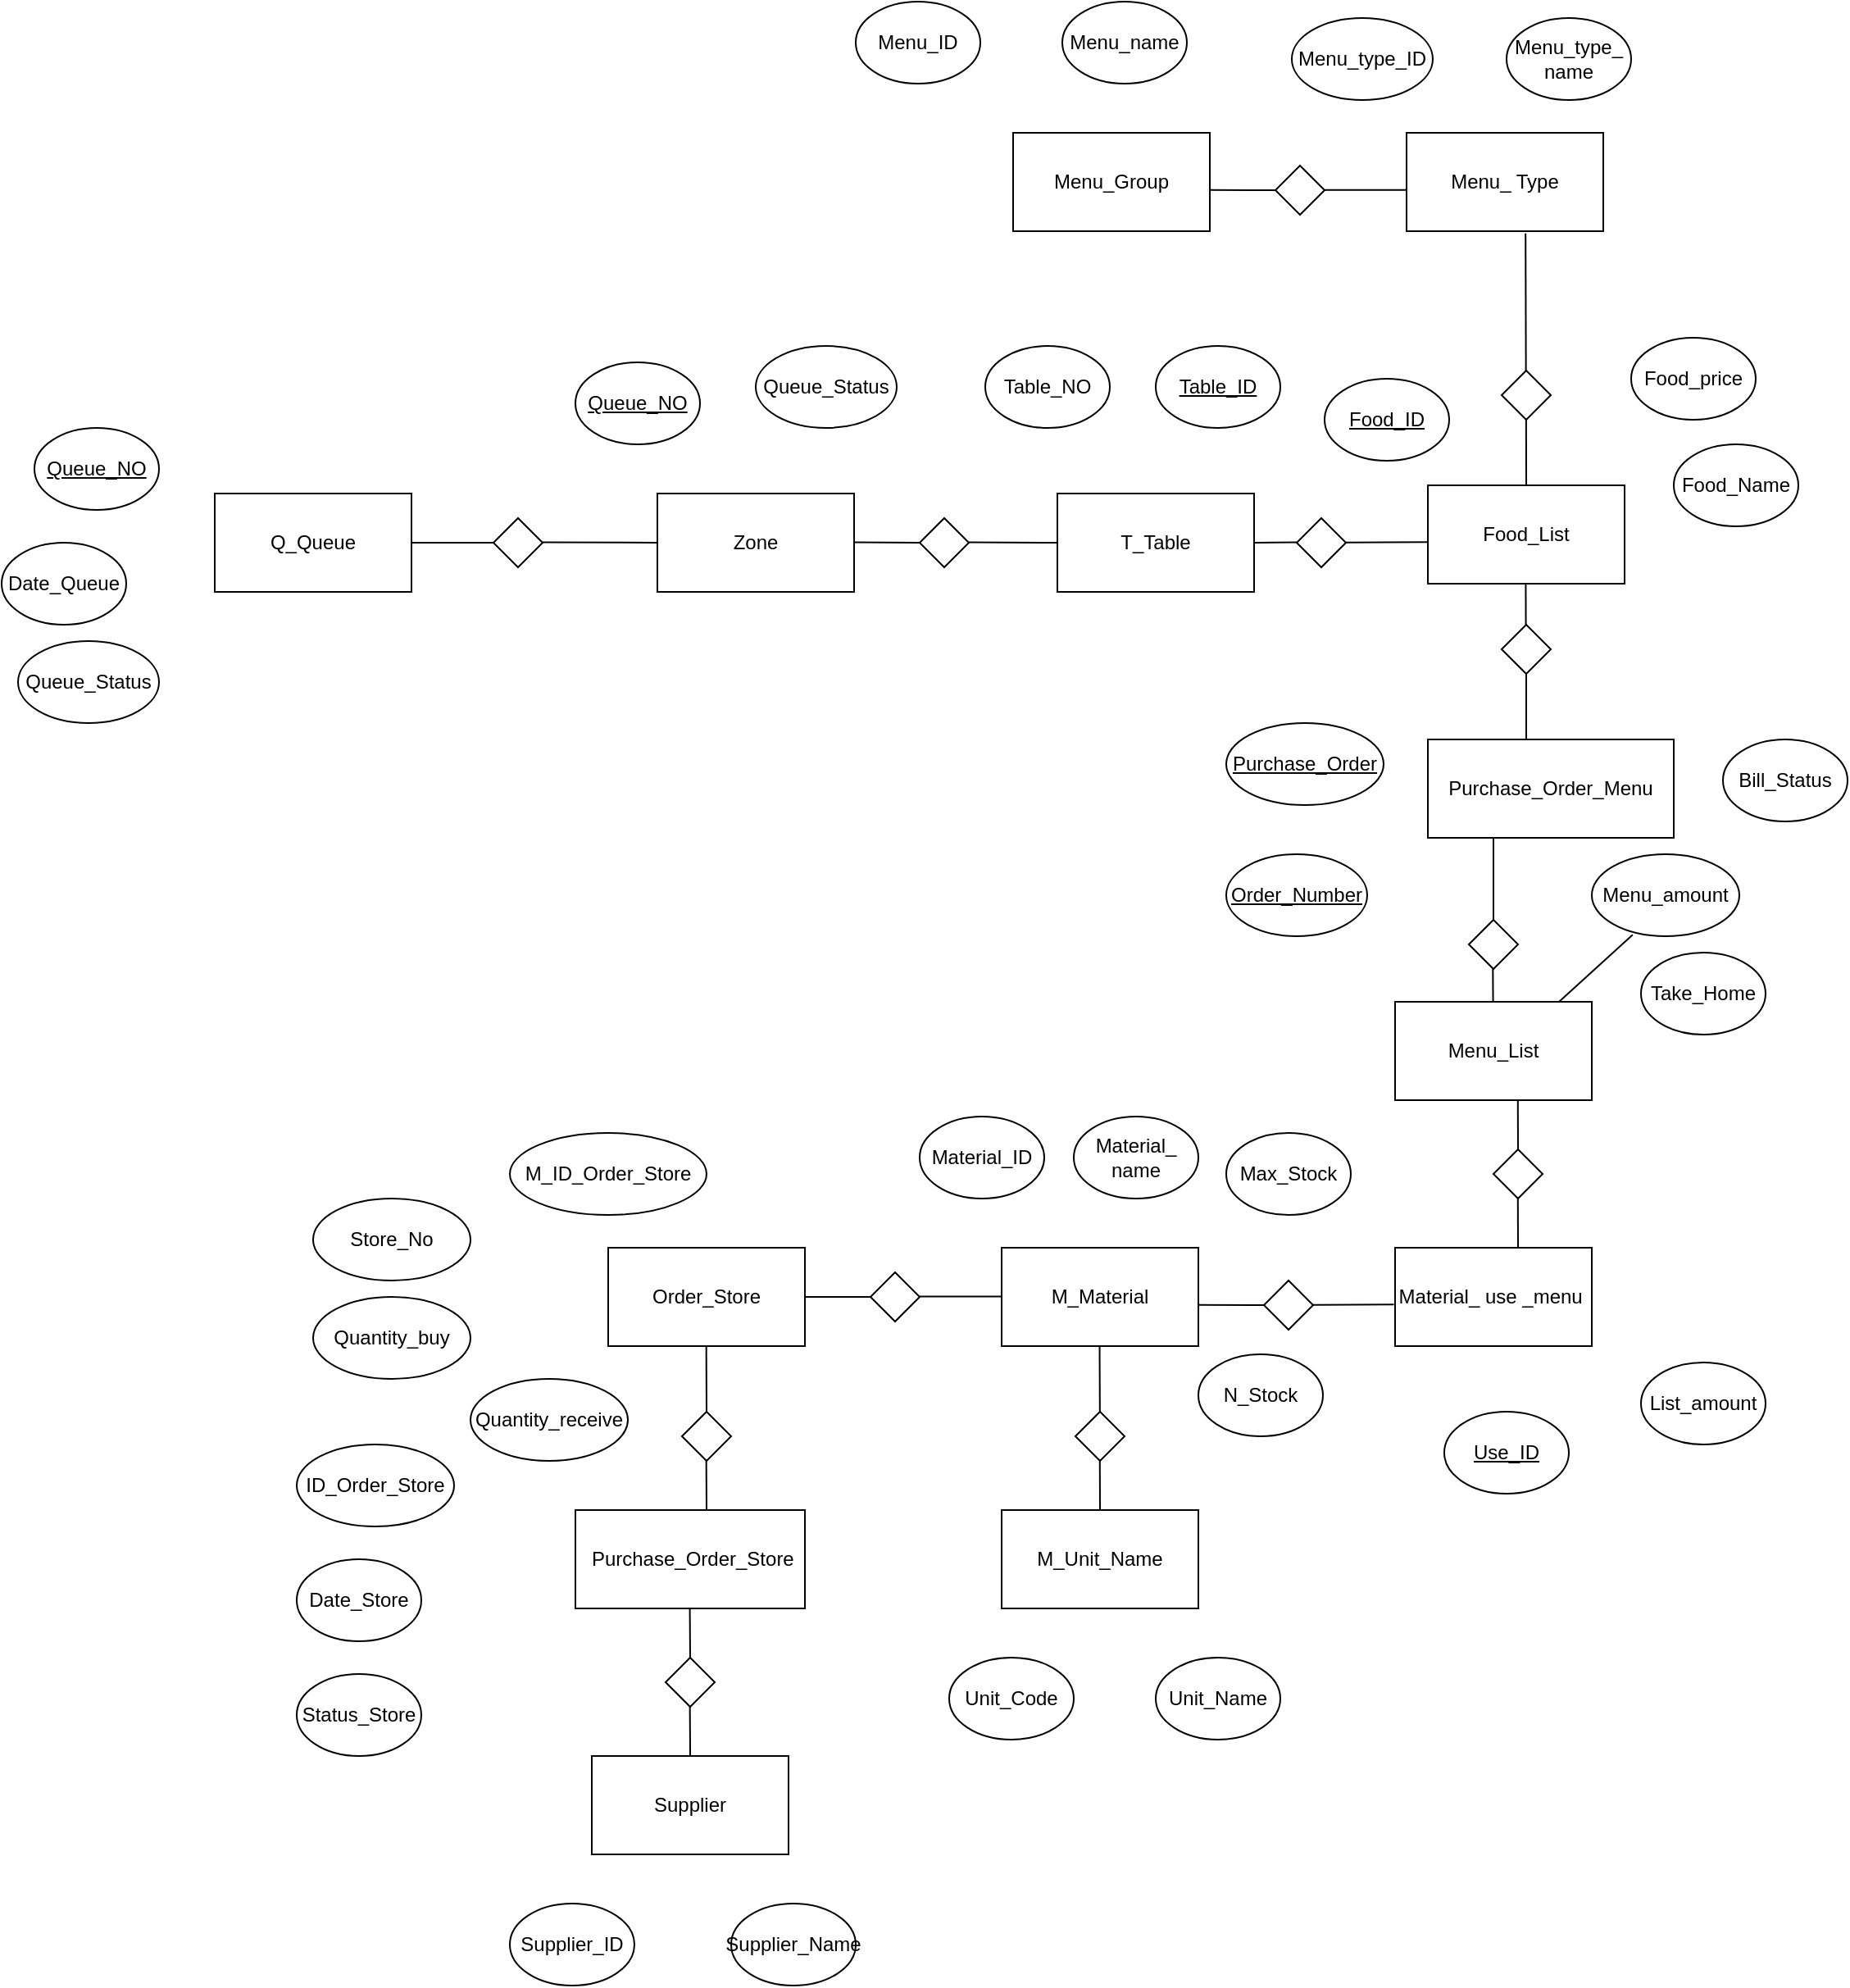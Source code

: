 <mxfile version="24.0.7" type="github">
  <diagram name="หน้า-1" id="NC8CfdXMqsGIgtxX-ItK">
    <mxGraphModel dx="1685" dy="1555" grid="1" gridSize="10" guides="1" tooltips="1" connect="1" arrows="1" fold="1" page="1" pageScale="1" pageWidth="827" pageHeight="1169" math="0" shadow="0">
      <root>
        <mxCell id="0" />
        <mxCell id="1" parent="0" />
        <mxCell id="oNc5xV1l3uZRWg-EU25s-1" value="Q_Queue" style="rounded=0;whiteSpace=wrap;html=1;" vertex="1" parent="1">
          <mxGeometry x="-160" y="60" width="120" height="60" as="geometry" />
        </mxCell>
        <mxCell id="oNc5xV1l3uZRWg-EU25s-2" value="T_Table" style="rounded=0;whiteSpace=wrap;html=1;" vertex="1" parent="1">
          <mxGeometry x="354" y="60" width="120" height="60" as="geometry" />
        </mxCell>
        <mxCell id="oNc5xV1l3uZRWg-EU25s-3" value="Menu_List" style="rounded=0;whiteSpace=wrap;html=1;" vertex="1" parent="1">
          <mxGeometry x="560" y="370" width="120" height="60" as="geometry" />
        </mxCell>
        <mxCell id="oNc5xV1l3uZRWg-EU25s-4" value="Purchase_Order_Menu" style="rounded=0;whiteSpace=wrap;html=1;" vertex="1" parent="1">
          <mxGeometry x="580" y="210" width="150" height="60" as="geometry" />
        </mxCell>
        <mxCell id="oNc5xV1l3uZRWg-EU25s-5" value="Food_List" style="rounded=0;whiteSpace=wrap;html=1;" vertex="1" parent="1">
          <mxGeometry x="580" y="55" width="120" height="60" as="geometry" />
        </mxCell>
        <mxCell id="oNc5xV1l3uZRWg-EU25s-6" value="Material_ use _menu&amp;nbsp;" style="rounded=0;whiteSpace=wrap;html=1;" vertex="1" parent="1">
          <mxGeometry x="560" y="520" width="120" height="60" as="geometry" />
        </mxCell>
        <mxCell id="oNc5xV1l3uZRWg-EU25s-7" value="M_Material" style="rounded=0;whiteSpace=wrap;html=1;" vertex="1" parent="1">
          <mxGeometry x="320" y="520" width="120" height="60" as="geometry" />
        </mxCell>
        <mxCell id="oNc5xV1l3uZRWg-EU25s-8" value="Menu_ Type" style="rounded=0;whiteSpace=wrap;html=1;" vertex="1" parent="1">
          <mxGeometry x="567" y="-160" width="120" height="60" as="geometry" />
        </mxCell>
        <mxCell id="oNc5xV1l3uZRWg-EU25s-9" value="&amp;nbsp;Menu_Group&amp;nbsp;" style="rounded=0;whiteSpace=wrap;html=1;" vertex="1" parent="1">
          <mxGeometry x="327" y="-160" width="120" height="60" as="geometry" />
        </mxCell>
        <mxCell id="oNc5xV1l3uZRWg-EU25s-10" value="M_Unit_Name" style="rounded=0;whiteSpace=wrap;html=1;" vertex="1" parent="1">
          <mxGeometry x="320" y="680" width="120" height="60" as="geometry" />
        </mxCell>
        <mxCell id="oNc5xV1l3uZRWg-EU25s-11" value="Zone" style="rounded=0;whiteSpace=wrap;html=1;" vertex="1" parent="1">
          <mxGeometry x="110" y="60" width="120" height="60" as="geometry" />
        </mxCell>
        <mxCell id="oNc5xV1l3uZRWg-EU25s-12" value="Order_Store" style="rounded=0;whiteSpace=wrap;html=1;" vertex="1" parent="1">
          <mxGeometry x="80" y="520" width="120" height="60" as="geometry" />
        </mxCell>
        <mxCell id="oNc5xV1l3uZRWg-EU25s-13" value="&amp;nbsp;Purchase_Order_Store" style="rounded=0;whiteSpace=wrap;html=1;" vertex="1" parent="1">
          <mxGeometry x="60" y="680" width="140" height="60" as="geometry" />
        </mxCell>
        <mxCell id="oNc5xV1l3uZRWg-EU25s-14" value="Supplier" style="rounded=0;whiteSpace=wrap;html=1;" vertex="1" parent="1">
          <mxGeometry x="70" y="830" width="120" height="60" as="geometry" />
        </mxCell>
        <mxCell id="oNc5xV1l3uZRWg-EU25s-18" value="" style="rhombus;whiteSpace=wrap;html=1;" vertex="1" parent="1">
          <mxGeometry x="10" y="75" width="30" height="30" as="geometry" />
        </mxCell>
        <mxCell id="oNc5xV1l3uZRWg-EU25s-20" value="" style="endArrow=none;html=1;rounded=0;" edge="1" parent="1" source="oNc5xV1l3uZRWg-EU25s-1">
          <mxGeometry width="50" height="50" relative="1" as="geometry">
            <mxPoint x="-40" y="140" as="sourcePoint" />
            <mxPoint x="10" y="90" as="targetPoint" />
          </mxGeometry>
        </mxCell>
        <mxCell id="oNc5xV1l3uZRWg-EU25s-21" value="" style="endArrow=none;html=1;rounded=0;entryX=0;entryY=0.5;entryDx=0;entryDy=0;" edge="1" parent="1" target="oNc5xV1l3uZRWg-EU25s-11">
          <mxGeometry width="50" height="50" relative="1" as="geometry">
            <mxPoint x="40" y="89.76" as="sourcePoint" />
            <mxPoint x="90" y="89.76" as="targetPoint" />
          </mxGeometry>
        </mxCell>
        <mxCell id="oNc5xV1l3uZRWg-EU25s-22" value="" style="rhombus;whiteSpace=wrap;html=1;" vertex="1" parent="1">
          <mxGeometry x="270" y="75" width="30" height="30" as="geometry" />
        </mxCell>
        <mxCell id="oNc5xV1l3uZRWg-EU25s-23" value="" style="endArrow=none;html=1;rounded=0;" edge="1" parent="1">
          <mxGeometry width="50" height="50" relative="1" as="geometry">
            <mxPoint x="230" y="89.76" as="sourcePoint" />
            <mxPoint x="270" y="90" as="targetPoint" />
          </mxGeometry>
        </mxCell>
        <mxCell id="oNc5xV1l3uZRWg-EU25s-24" value="" style="endArrow=none;html=1;rounded=0;entryX=0;entryY=0.5;entryDx=0;entryDy=0;" edge="1" parent="1" target="oNc5xV1l3uZRWg-EU25s-2">
          <mxGeometry width="50" height="50" relative="1" as="geometry">
            <mxPoint x="300" y="89.76" as="sourcePoint" />
            <mxPoint x="350" y="89.76" as="targetPoint" />
          </mxGeometry>
        </mxCell>
        <mxCell id="oNc5xV1l3uZRWg-EU25s-25" value="" style="rhombus;whiteSpace=wrap;html=1;" vertex="1" parent="1">
          <mxGeometry x="500" y="75" width="30" height="30" as="geometry" />
        </mxCell>
        <mxCell id="oNc5xV1l3uZRWg-EU25s-26" value="" style="endArrow=none;html=1;rounded=0;exitX=1;exitY=0.5;exitDx=0;exitDy=0;" edge="1" parent="1" source="oNc5xV1l3uZRWg-EU25s-2">
          <mxGeometry width="50" height="50" relative="1" as="geometry">
            <mxPoint x="480" y="90" as="sourcePoint" />
            <mxPoint x="500" y="89.76" as="targetPoint" />
          </mxGeometry>
        </mxCell>
        <mxCell id="oNc5xV1l3uZRWg-EU25s-30" value="" style="endArrow=none;html=1;rounded=0;exitX=0.4;exitY=0.003;exitDx=0;exitDy=0;exitPerimeter=0;" edge="1" parent="1" source="oNc5xV1l3uZRWg-EU25s-4" target="oNc5xV1l3uZRWg-EU25s-36">
          <mxGeometry width="50" height="50" relative="1" as="geometry">
            <mxPoint x="1109.92" y="230" as="sourcePoint" />
            <mxPoint x="1109.92" y="210" as="targetPoint" />
          </mxGeometry>
        </mxCell>
        <mxCell id="oNc5xV1l3uZRWg-EU25s-31" value="" style="rhombus;whiteSpace=wrap;html=1;" vertex="1" parent="1">
          <mxGeometry x="625" y="-15" width="30" height="30" as="geometry" />
        </mxCell>
        <mxCell id="oNc5xV1l3uZRWg-EU25s-33" value="" style="endArrow=none;html=1;rounded=0;exitX=0.4;exitY=0.003;exitDx=0;exitDy=0;exitPerimeter=0;" edge="1" parent="1">
          <mxGeometry width="50" height="50" relative="1" as="geometry">
            <mxPoint x="639.79" y="145" as="sourcePoint" />
            <mxPoint x="639.71" y="115" as="targetPoint" />
          </mxGeometry>
        </mxCell>
        <mxCell id="oNc5xV1l3uZRWg-EU25s-34" value="" style="endArrow=none;html=1;rounded=0;exitX=0.5;exitY=0;exitDx=0;exitDy=0;" edge="1" parent="1" source="oNc5xV1l3uZRWg-EU25s-5">
          <mxGeometry width="50" height="50" relative="1" as="geometry">
            <mxPoint x="640.01" y="45" as="sourcePoint" />
            <mxPoint x="639.93" y="15" as="targetPoint" />
          </mxGeometry>
        </mxCell>
        <mxCell id="oNc5xV1l3uZRWg-EU25s-36" value="" style="rhombus;whiteSpace=wrap;html=1;" vertex="1" parent="1">
          <mxGeometry x="625" y="140" width="30" height="30" as="geometry" />
        </mxCell>
        <mxCell id="oNc5xV1l3uZRWg-EU25s-37" value="" style="rhombus;whiteSpace=wrap;html=1;" vertex="1" parent="1">
          <mxGeometry x="487" y="-140" width="30" height="30" as="geometry" />
        </mxCell>
        <mxCell id="oNc5xV1l3uZRWg-EU25s-38" value="" style="rhombus;whiteSpace=wrap;html=1;" vertex="1" parent="1">
          <mxGeometry x="480" y="540" width="30" height="30" as="geometry" />
        </mxCell>
        <mxCell id="oNc5xV1l3uZRWg-EU25s-39" value="" style="rhombus;whiteSpace=wrap;html=1;" vertex="1" parent="1">
          <mxGeometry x="240" y="535" width="30" height="30" as="geometry" />
        </mxCell>
        <mxCell id="oNc5xV1l3uZRWg-EU25s-40" value="" style="rhombus;whiteSpace=wrap;html=1;" vertex="1" parent="1">
          <mxGeometry x="365" y="620" width="30" height="30" as="geometry" />
        </mxCell>
        <mxCell id="oNc5xV1l3uZRWg-EU25s-41" value="" style="rhombus;whiteSpace=wrap;html=1;" vertex="1" parent="1">
          <mxGeometry x="125" y="620" width="30" height="30" as="geometry" />
        </mxCell>
        <mxCell id="oNc5xV1l3uZRWg-EU25s-42" value="" style="rhombus;whiteSpace=wrap;html=1;" vertex="1" parent="1">
          <mxGeometry x="115" y="770" width="30" height="30" as="geometry" />
        </mxCell>
        <mxCell id="oNc5xV1l3uZRWg-EU25s-45" value="" style="endArrow=none;html=1;rounded=0;exitX=0.5;exitY=0;exitDx=0;exitDy=0;" edge="1" parent="1">
          <mxGeometry width="50" height="50" relative="1" as="geometry">
            <mxPoint x="379.93" y="620" as="sourcePoint" />
            <mxPoint x="379.76" y="580" as="targetPoint" />
          </mxGeometry>
        </mxCell>
        <mxCell id="oNc5xV1l3uZRWg-EU25s-46" value="" style="endArrow=none;html=1;rounded=0;" edge="1" parent="1">
          <mxGeometry width="50" height="50" relative="1" as="geometry">
            <mxPoint x="380" y="680" as="sourcePoint" />
            <mxPoint x="379.9" y="650" as="targetPoint" />
          </mxGeometry>
        </mxCell>
        <mxCell id="oNc5xV1l3uZRWg-EU25s-47" value="" style="endArrow=none;html=1;rounded=0;exitX=0.5;exitY=0;exitDx=0;exitDy=0;" edge="1" parent="1">
          <mxGeometry width="50" height="50" relative="1" as="geometry">
            <mxPoint x="140.0" y="620" as="sourcePoint" />
            <mxPoint x="139.83" y="580" as="targetPoint" />
          </mxGeometry>
        </mxCell>
        <mxCell id="oNc5xV1l3uZRWg-EU25s-48" value="" style="endArrow=none;html=1;rounded=0;" edge="1" parent="1">
          <mxGeometry width="50" height="50" relative="1" as="geometry">
            <mxPoint x="140" y="680" as="sourcePoint" />
            <mxPoint x="139.83" y="650" as="targetPoint" />
          </mxGeometry>
        </mxCell>
        <mxCell id="oNc5xV1l3uZRWg-EU25s-49" value="" style="endArrow=none;html=1;rounded=0;" edge="1" parent="1">
          <mxGeometry width="50" height="50" relative="1" as="geometry">
            <mxPoint x="130" y="770" as="sourcePoint" />
            <mxPoint x="129.8" y="740" as="targetPoint" />
          </mxGeometry>
        </mxCell>
        <mxCell id="oNc5xV1l3uZRWg-EU25s-50" value="" style="endArrow=none;html=1;rounded=0;" edge="1" parent="1">
          <mxGeometry width="50" height="50" relative="1" as="geometry">
            <mxPoint x="130.03" y="830" as="sourcePoint" />
            <mxPoint x="129.83" y="800" as="targetPoint" />
          </mxGeometry>
        </mxCell>
        <mxCell id="oNc5xV1l3uZRWg-EU25s-51" value="" style="endArrow=none;html=1;rounded=0;entryX=-0.003;entryY=0.578;entryDx=0;entryDy=0;entryPerimeter=0;" edge="1" parent="1" target="oNc5xV1l3uZRWg-EU25s-5">
          <mxGeometry width="50" height="50" relative="1" as="geometry">
            <mxPoint x="530" y="89.88" as="sourcePoint" />
            <mxPoint x="584" y="90.12" as="targetPoint" />
          </mxGeometry>
        </mxCell>
        <mxCell id="oNc5xV1l3uZRWg-EU25s-53" value="" style="endArrow=none;html=1;rounded=0;entryX=0;entryY=0.582;entryDx=0;entryDy=0;entryPerimeter=0;" edge="1" parent="1" target="oNc5xV1l3uZRWg-EU25s-8">
          <mxGeometry width="50" height="50" relative="1" as="geometry">
            <mxPoint x="517" y="-125.1" as="sourcePoint" />
            <mxPoint x="557" y="-125" as="targetPoint" />
          </mxGeometry>
        </mxCell>
        <mxCell id="oNc5xV1l3uZRWg-EU25s-54" value="" style="endArrow=none;html=1;rounded=0;" edge="1" parent="1">
          <mxGeometry width="50" height="50" relative="1" as="geometry">
            <mxPoint x="447" y="-125.1" as="sourcePoint" />
            <mxPoint x="487" y="-125" as="targetPoint" />
          </mxGeometry>
        </mxCell>
        <mxCell id="oNc5xV1l3uZRWg-EU25s-55" value="" style="endArrow=none;html=1;rounded=0;entryX=0;entryY=0.582;entryDx=0;entryDy=0;entryPerimeter=0;" edge="1" parent="1">
          <mxGeometry width="50" height="50" relative="1" as="geometry">
            <mxPoint x="270" y="549.71" as="sourcePoint" />
            <mxPoint x="320" y="549.81" as="targetPoint" />
          </mxGeometry>
        </mxCell>
        <mxCell id="oNc5xV1l3uZRWg-EU25s-56" value="" style="endArrow=none;html=1;rounded=0;entryX=0;entryY=0.582;entryDx=0;entryDy=0;entryPerimeter=0;" edge="1" parent="1">
          <mxGeometry width="50" height="50" relative="1" as="geometry">
            <mxPoint x="200" y="550" as="sourcePoint" />
            <mxPoint x="240" y="550" as="targetPoint" />
          </mxGeometry>
        </mxCell>
        <mxCell id="oNc5xV1l3uZRWg-EU25s-57" value="" style="endArrow=none;html=1;rounded=0;" edge="1" parent="1">
          <mxGeometry width="50" height="50" relative="1" as="geometry">
            <mxPoint x="440" y="554.9" as="sourcePoint" />
            <mxPoint x="480" y="555" as="targetPoint" />
          </mxGeometry>
        </mxCell>
        <mxCell id="oNc5xV1l3uZRWg-EU25s-58" value="" style="endArrow=none;html=1;rounded=0;entryX=-0.006;entryY=0.578;entryDx=0;entryDy=0;entryPerimeter=0;" edge="1" parent="1" target="oNc5xV1l3uZRWg-EU25s-6">
          <mxGeometry width="50" height="50" relative="1" as="geometry">
            <mxPoint x="510" y="554.9" as="sourcePoint" />
            <mxPoint x="550" y="555" as="targetPoint" />
          </mxGeometry>
        </mxCell>
        <mxCell id="oNc5xV1l3uZRWg-EU25s-60" value="Material_&lt;div&gt;name&lt;/div&gt;" style="ellipse;whiteSpace=wrap;html=1;" vertex="1" parent="1">
          <mxGeometry x="364" y="440" width="76" height="50" as="geometry" />
        </mxCell>
        <mxCell id="oNc5xV1l3uZRWg-EU25s-62" value="Material_ID" style="ellipse;whiteSpace=wrap;html=1;" vertex="1" parent="1">
          <mxGeometry x="270" y="440" width="76" height="50" as="geometry" />
        </mxCell>
        <mxCell id="oNc5xV1l3uZRWg-EU25s-63" value="Max_Stock" style="ellipse;whiteSpace=wrap;html=1;" vertex="1" parent="1">
          <mxGeometry x="457" y="450" width="76" height="50" as="geometry" />
        </mxCell>
        <mxCell id="oNc5xV1l3uZRWg-EU25s-64" value="N_Stock" style="ellipse;whiteSpace=wrap;html=1;" vertex="1" parent="1">
          <mxGeometry x="440" y="585" width="76" height="50" as="geometry" />
        </mxCell>
        <mxCell id="oNc5xV1l3uZRWg-EU25s-66" value="Unit_Code" style="ellipse;whiteSpace=wrap;html=1;" vertex="1" parent="1">
          <mxGeometry x="288" y="770" width="76" height="50" as="geometry" />
        </mxCell>
        <mxCell id="oNc5xV1l3uZRWg-EU25s-67" value="Unit_Name" style="ellipse;whiteSpace=wrap;html=1;" vertex="1" parent="1">
          <mxGeometry x="414" y="770" width="76" height="50" as="geometry" />
        </mxCell>
        <mxCell id="oNc5xV1l3uZRWg-EU25s-68" value="Supplier_ID" style="ellipse;whiteSpace=wrap;html=1;" vertex="1" parent="1">
          <mxGeometry x="20" y="920" width="76" height="50" as="geometry" />
        </mxCell>
        <mxCell id="oNc5xV1l3uZRWg-EU25s-69" value="Supplier_Name" style="ellipse;whiteSpace=wrap;html=1;" vertex="1" parent="1">
          <mxGeometry x="155" y="920" width="76" height="50" as="geometry" />
        </mxCell>
        <mxCell id="oNc5xV1l3uZRWg-EU25s-70" value="ID_Order_Store" style="ellipse;whiteSpace=wrap;html=1;" vertex="1" parent="1">
          <mxGeometry x="-110" y="640" width="96" height="50" as="geometry" />
        </mxCell>
        <mxCell id="oNc5xV1l3uZRWg-EU25s-71" value="Date_Store" style="ellipse;whiteSpace=wrap;html=1;" vertex="1" parent="1">
          <mxGeometry x="-110" y="710" width="76" height="50" as="geometry" />
        </mxCell>
        <mxCell id="oNc5xV1l3uZRWg-EU25s-72" value="Status_Store" style="ellipse;whiteSpace=wrap;html=1;" vertex="1" parent="1">
          <mxGeometry x="-110" y="780" width="76" height="50" as="geometry" />
        </mxCell>
        <mxCell id="oNc5xV1l3uZRWg-EU25s-73" value="M_ID_Order_Store" style="ellipse;whiteSpace=wrap;html=1;" vertex="1" parent="1">
          <mxGeometry x="20" y="450" width="120" height="50" as="geometry" />
        </mxCell>
        <mxCell id="oNc5xV1l3uZRWg-EU25s-74" value="Store_No" style="ellipse;whiteSpace=wrap;html=1;" vertex="1" parent="1">
          <mxGeometry x="-100" y="490" width="96" height="50" as="geometry" />
        </mxCell>
        <mxCell id="oNc5xV1l3uZRWg-EU25s-75" value="Quantity_buy" style="ellipse;whiteSpace=wrap;html=1;" vertex="1" parent="1">
          <mxGeometry x="-100" y="550" width="96" height="50" as="geometry" />
        </mxCell>
        <mxCell id="oNc5xV1l3uZRWg-EU25s-76" value="Quantity_receive" style="ellipse;whiteSpace=wrap;html=1;" vertex="1" parent="1">
          <mxGeometry x="-4" y="600" width="96" height="50" as="geometry" />
        </mxCell>
        <mxCell id="oNc5xV1l3uZRWg-EU25s-77" value="Menu_ID" style="ellipse;whiteSpace=wrap;html=1;" vertex="1" parent="1">
          <mxGeometry x="231" y="-240" width="76" height="50" as="geometry" />
        </mxCell>
        <mxCell id="oNc5xV1l3uZRWg-EU25s-78" value="Menu_name" style="ellipse;whiteSpace=wrap;html=1;" vertex="1" parent="1">
          <mxGeometry x="357" y="-240" width="76" height="50" as="geometry" />
        </mxCell>
        <mxCell id="oNc5xV1l3uZRWg-EU25s-79" value="Menu_type_&lt;div&gt;name&lt;/div&gt;" style="ellipse;whiteSpace=wrap;html=1;" vertex="1" parent="1">
          <mxGeometry x="628" y="-230" width="76" height="50" as="geometry" />
        </mxCell>
        <mxCell id="oNc5xV1l3uZRWg-EU25s-81" value="Menu_type_ID" style="ellipse;whiteSpace=wrap;html=1;" vertex="1" parent="1">
          <mxGeometry x="497" y="-230" width="86" height="50" as="geometry" />
        </mxCell>
        <mxCell id="oNc5xV1l3uZRWg-EU25s-82" value="&lt;u&gt;Food_ID&lt;/u&gt;" style="ellipse;whiteSpace=wrap;html=1;" vertex="1" parent="1">
          <mxGeometry x="517" y="-10" width="76" height="50" as="geometry" />
        </mxCell>
        <mxCell id="oNc5xV1l3uZRWg-EU25s-83" value="Food_Name" style="ellipse;whiteSpace=wrap;html=1;" vertex="1" parent="1">
          <mxGeometry x="730" y="30" width="76" height="50" as="geometry" />
        </mxCell>
        <mxCell id="oNc5xV1l3uZRWg-EU25s-84" value="Food_price" style="ellipse;whiteSpace=wrap;html=1;" vertex="1" parent="1">
          <mxGeometry x="704" y="-35" width="76" height="50" as="geometry" />
        </mxCell>
        <mxCell id="oNc5xV1l3uZRWg-EU25s-85" value="&lt;u&gt;Use_ID&lt;/u&gt;" style="ellipse;whiteSpace=wrap;html=1;" vertex="1" parent="1">
          <mxGeometry x="590" y="620" width="76" height="50" as="geometry" />
        </mxCell>
        <mxCell id="oNc5xV1l3uZRWg-EU25s-86" value="List_amount" style="ellipse;whiteSpace=wrap;html=1;" vertex="1" parent="1">
          <mxGeometry x="710" y="590" width="76" height="50" as="geometry" />
        </mxCell>
        <mxCell id="oNc5xV1l3uZRWg-EU25s-87" value="Queue_Status" style="ellipse;whiteSpace=wrap;html=1;" vertex="1" parent="1">
          <mxGeometry x="-280" y="150" width="86" height="50" as="geometry" />
        </mxCell>
        <mxCell id="oNc5xV1l3uZRWg-EU25s-88" value="Date_Queue" style="ellipse;whiteSpace=wrap;html=1;" vertex="1" parent="1">
          <mxGeometry x="-290" y="90" width="76" height="50" as="geometry" />
        </mxCell>
        <mxCell id="oNc5xV1l3uZRWg-EU25s-89" value="&lt;u&gt;Queue_NO&lt;/u&gt;" style="ellipse;whiteSpace=wrap;html=1;" vertex="1" parent="1">
          <mxGeometry x="-270" y="20" width="76" height="50" as="geometry" />
        </mxCell>
        <mxCell id="oNc5xV1l3uZRWg-EU25s-90" value="&lt;u&gt;Queue_NO&lt;/u&gt;" style="ellipse;whiteSpace=wrap;html=1;" vertex="1" parent="1">
          <mxGeometry x="60" y="-20" width="76" height="50" as="geometry" />
        </mxCell>
        <mxCell id="oNc5xV1l3uZRWg-EU25s-91" value="Queue_Status" style="ellipse;whiteSpace=wrap;html=1;" vertex="1" parent="1">
          <mxGeometry x="170" y="-30" width="86" height="50" as="geometry" />
        </mxCell>
        <mxCell id="oNc5xV1l3uZRWg-EU25s-92" value="Table_NO" style="ellipse;whiteSpace=wrap;html=1;" vertex="1" parent="1">
          <mxGeometry x="310" y="-30" width="76" height="50" as="geometry" />
        </mxCell>
        <mxCell id="oNc5xV1l3uZRWg-EU25s-93" value="&lt;u&gt;Table_ID&lt;/u&gt;" style="ellipse;whiteSpace=wrap;html=1;" vertex="1" parent="1">
          <mxGeometry x="414" y="-30" width="76" height="50" as="geometry" />
        </mxCell>
        <mxCell id="oNc5xV1l3uZRWg-EU25s-94" value="Bill_Status" style="ellipse;whiteSpace=wrap;html=1;" vertex="1" parent="1">
          <mxGeometry x="760" y="210" width="76" height="50" as="geometry" />
        </mxCell>
        <mxCell id="oNc5xV1l3uZRWg-EU25s-95" value="&lt;u&gt;Purchase_Order&lt;/u&gt;" style="ellipse;whiteSpace=wrap;html=1;" vertex="1" parent="1">
          <mxGeometry x="457" y="200" width="96" height="50" as="geometry" />
        </mxCell>
        <mxCell id="oNc5xV1l3uZRWg-EU25s-96" value="&lt;u&gt;Order_Number&lt;/u&gt;" style="ellipse;whiteSpace=wrap;html=1;" vertex="1" parent="1">
          <mxGeometry x="457" y="280" width="86" height="50" as="geometry" />
        </mxCell>
        <mxCell id="oNc5xV1l3uZRWg-EU25s-97" value="Menu_amount" style="ellipse;whiteSpace=wrap;html=1;" vertex="1" parent="1">
          <mxGeometry x="680" y="280" width="90" height="50" as="geometry" />
        </mxCell>
        <mxCell id="oNc5xV1l3uZRWg-EU25s-98" value="Take_Home" style="ellipse;whiteSpace=wrap;html=1;" vertex="1" parent="1">
          <mxGeometry x="710" y="340" width="76" height="50" as="geometry" />
        </mxCell>
        <mxCell id="oNc5xV1l3uZRWg-EU25s-100" value="" style="endArrow=none;html=1;rounded=0;exitX=0.5;exitY=0;exitDx=0;exitDy=0;entryX=0.605;entryY=1.022;entryDx=0;entryDy=0;entryPerimeter=0;" edge="1" parent="1" target="oNc5xV1l3uZRWg-EU25s-8">
          <mxGeometry width="50" height="50" relative="1" as="geometry">
            <mxPoint x="639.83" y="-15" as="sourcePoint" />
            <mxPoint x="639.66" y="-55" as="targetPoint" />
          </mxGeometry>
        </mxCell>
        <mxCell id="oNc5xV1l3uZRWg-EU25s-101" value="" style="rhombus;whiteSpace=wrap;html=1;" vertex="1" parent="1">
          <mxGeometry x="605" y="320" width="30" height="30" as="geometry" />
        </mxCell>
        <mxCell id="oNc5xV1l3uZRWg-EU25s-102" value="" style="endArrow=none;html=1;rounded=0;" edge="1" parent="1">
          <mxGeometry width="50" height="50" relative="1" as="geometry">
            <mxPoint x="620" y="320" as="sourcePoint" />
            <mxPoint x="620" y="270" as="targetPoint" />
          </mxGeometry>
        </mxCell>
        <mxCell id="oNc5xV1l3uZRWg-EU25s-103" value="" style="endArrow=none;html=1;rounded=0;" edge="1" parent="1">
          <mxGeometry width="50" height="50" relative="1" as="geometry">
            <mxPoint x="619.78" y="370" as="sourcePoint" />
            <mxPoint x="619.66" y="350" as="targetPoint" />
          </mxGeometry>
        </mxCell>
        <mxCell id="oNc5xV1l3uZRWg-EU25s-104" value="" style="rhombus;whiteSpace=wrap;html=1;" vertex="1" parent="1">
          <mxGeometry x="620" y="460" width="30" height="30" as="geometry" />
        </mxCell>
        <mxCell id="oNc5xV1l3uZRWg-EU25s-105" value="" style="endArrow=none;html=1;rounded=0;exitX=0.5;exitY=0;exitDx=0;exitDy=0;" edge="1" parent="1" source="oNc5xV1l3uZRWg-EU25s-104">
          <mxGeometry width="50" height="50" relative="1" as="geometry">
            <mxPoint x="635.01" y="450" as="sourcePoint" />
            <mxPoint x="634.89" y="430" as="targetPoint" />
          </mxGeometry>
        </mxCell>
        <mxCell id="oNc5xV1l3uZRWg-EU25s-106" value="" style="endArrow=none;html=1;rounded=0;exitX=0.5;exitY=0;exitDx=0;exitDy=0;" edge="1" parent="1">
          <mxGeometry width="50" height="50" relative="1" as="geometry">
            <mxPoint x="635.01" y="520" as="sourcePoint" />
            <mxPoint x="634.9" y="490" as="targetPoint" />
          </mxGeometry>
        </mxCell>
        <mxCell id="oNc5xV1l3uZRWg-EU25s-107" value="" style="endArrow=none;html=1;rounded=0;entryX=0.277;entryY=0.983;entryDx=0;entryDy=0;entryPerimeter=0;" edge="1" parent="1" target="oNc5xV1l3uZRWg-EU25s-97">
          <mxGeometry width="50" height="50" relative="1" as="geometry">
            <mxPoint x="660" y="370" as="sourcePoint" />
            <mxPoint x="710" y="320" as="targetPoint" />
          </mxGeometry>
        </mxCell>
      </root>
    </mxGraphModel>
  </diagram>
</mxfile>
